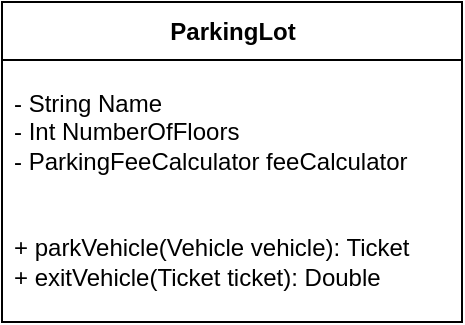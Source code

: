 <mxfile>
    <diagram id="j6pGm67ctBSLtQTKb9Eq" name="Page-1">
        <mxGraphModel dx="967" dy="752" grid="1" gridSize="10" guides="1" tooltips="1" connect="1" arrows="1" fold="1" page="1" pageScale="1" pageWidth="827" pageHeight="1169" math="0" shadow="0">
            <root>
                <mxCell id="0"/>
                <mxCell id="1" parent="0"/>
                <mxCell id="2" value="ParkingLot" style="swimlane;fontStyle=1;align=center;verticalAlign=middle;childLayout=stackLayout;horizontal=1;startSize=29;horizontalStack=0;resizeParent=1;resizeParentMax=0;resizeLast=0;collapsible=0;marginBottom=0;html=1;" vertex="1" parent="1">
                    <mxGeometry x="230" y="150" width="230" height="160" as="geometry"/>
                </mxCell>
                <mxCell id="3" value="- String Name&lt;br&gt;- Int NumberOfFloors&lt;br&gt;- ParkingFeeCalculator feeCalculator" style="text;html=1;strokeColor=none;fillColor=none;align=left;verticalAlign=middle;spacingLeft=4;spacingRight=4;overflow=hidden;rotatable=0;points=[[0,0.5],[1,0.5]];portConstraint=eastwest;" vertex="1" parent="2">
                    <mxGeometry y="29" width="230" height="71" as="geometry"/>
                </mxCell>
                <mxCell id="4" value="+ parkVehicle(Vehicle vehicle): Ticket&lt;br&gt;+ exitVehicle(Ticket ticket): Double" style="text;html=1;strokeColor=none;fillColor=none;align=left;verticalAlign=middle;spacingLeft=4;spacingRight=4;overflow=hidden;rotatable=0;points=[[0,0.5],[1,0.5]];portConstraint=eastwest;" vertex="1" parent="2">
                    <mxGeometry y="100" width="230" height="60" as="geometry"/>
                </mxCell>
            </root>
        </mxGraphModel>
    </diagram>
</mxfile>